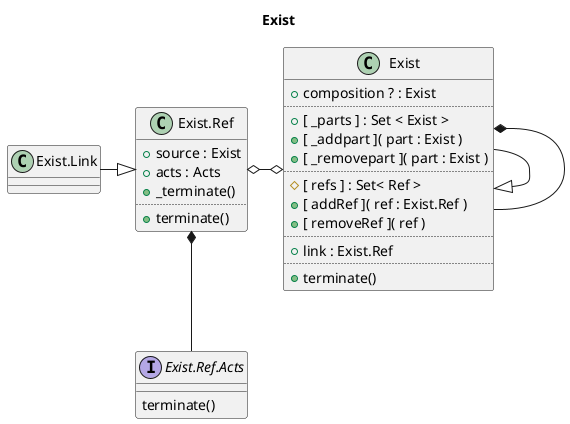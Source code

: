 @startuml

skinparam DefaultFontName "arial"

title Exist

class Exist {
	+ composition ? : Exist
	..
	+ [ _parts ] : Set < Exist >
	+ [ _addpart ]( part : Exist )
	+ [ _removepart ]( part : Exist )
	..
	# [ refs ] : Set< Ref >
	+ [ addRef ]( ref : Exist.Ref )
	+ [ removeRef ]( ref )
	..
	+ link : Exist.Ref
	..
	+ terminate()
}

class "Exist.Ref" as ExistRef {
	+ source : Exist
	+ acts : Acts
	+ _terminate()
	..
	+ terminate()
}

interface "Exist.Ref.Acts" as ExistRefActs {
	terminate()
}

class "Exist.Link" as ExistLink {

}

Exist -|> Exist
Exist *-- Exist

ExistRef o-o Exist
ExistRef *-- ExistRefActs

ExistLink -|> ExistRef

@enduml
